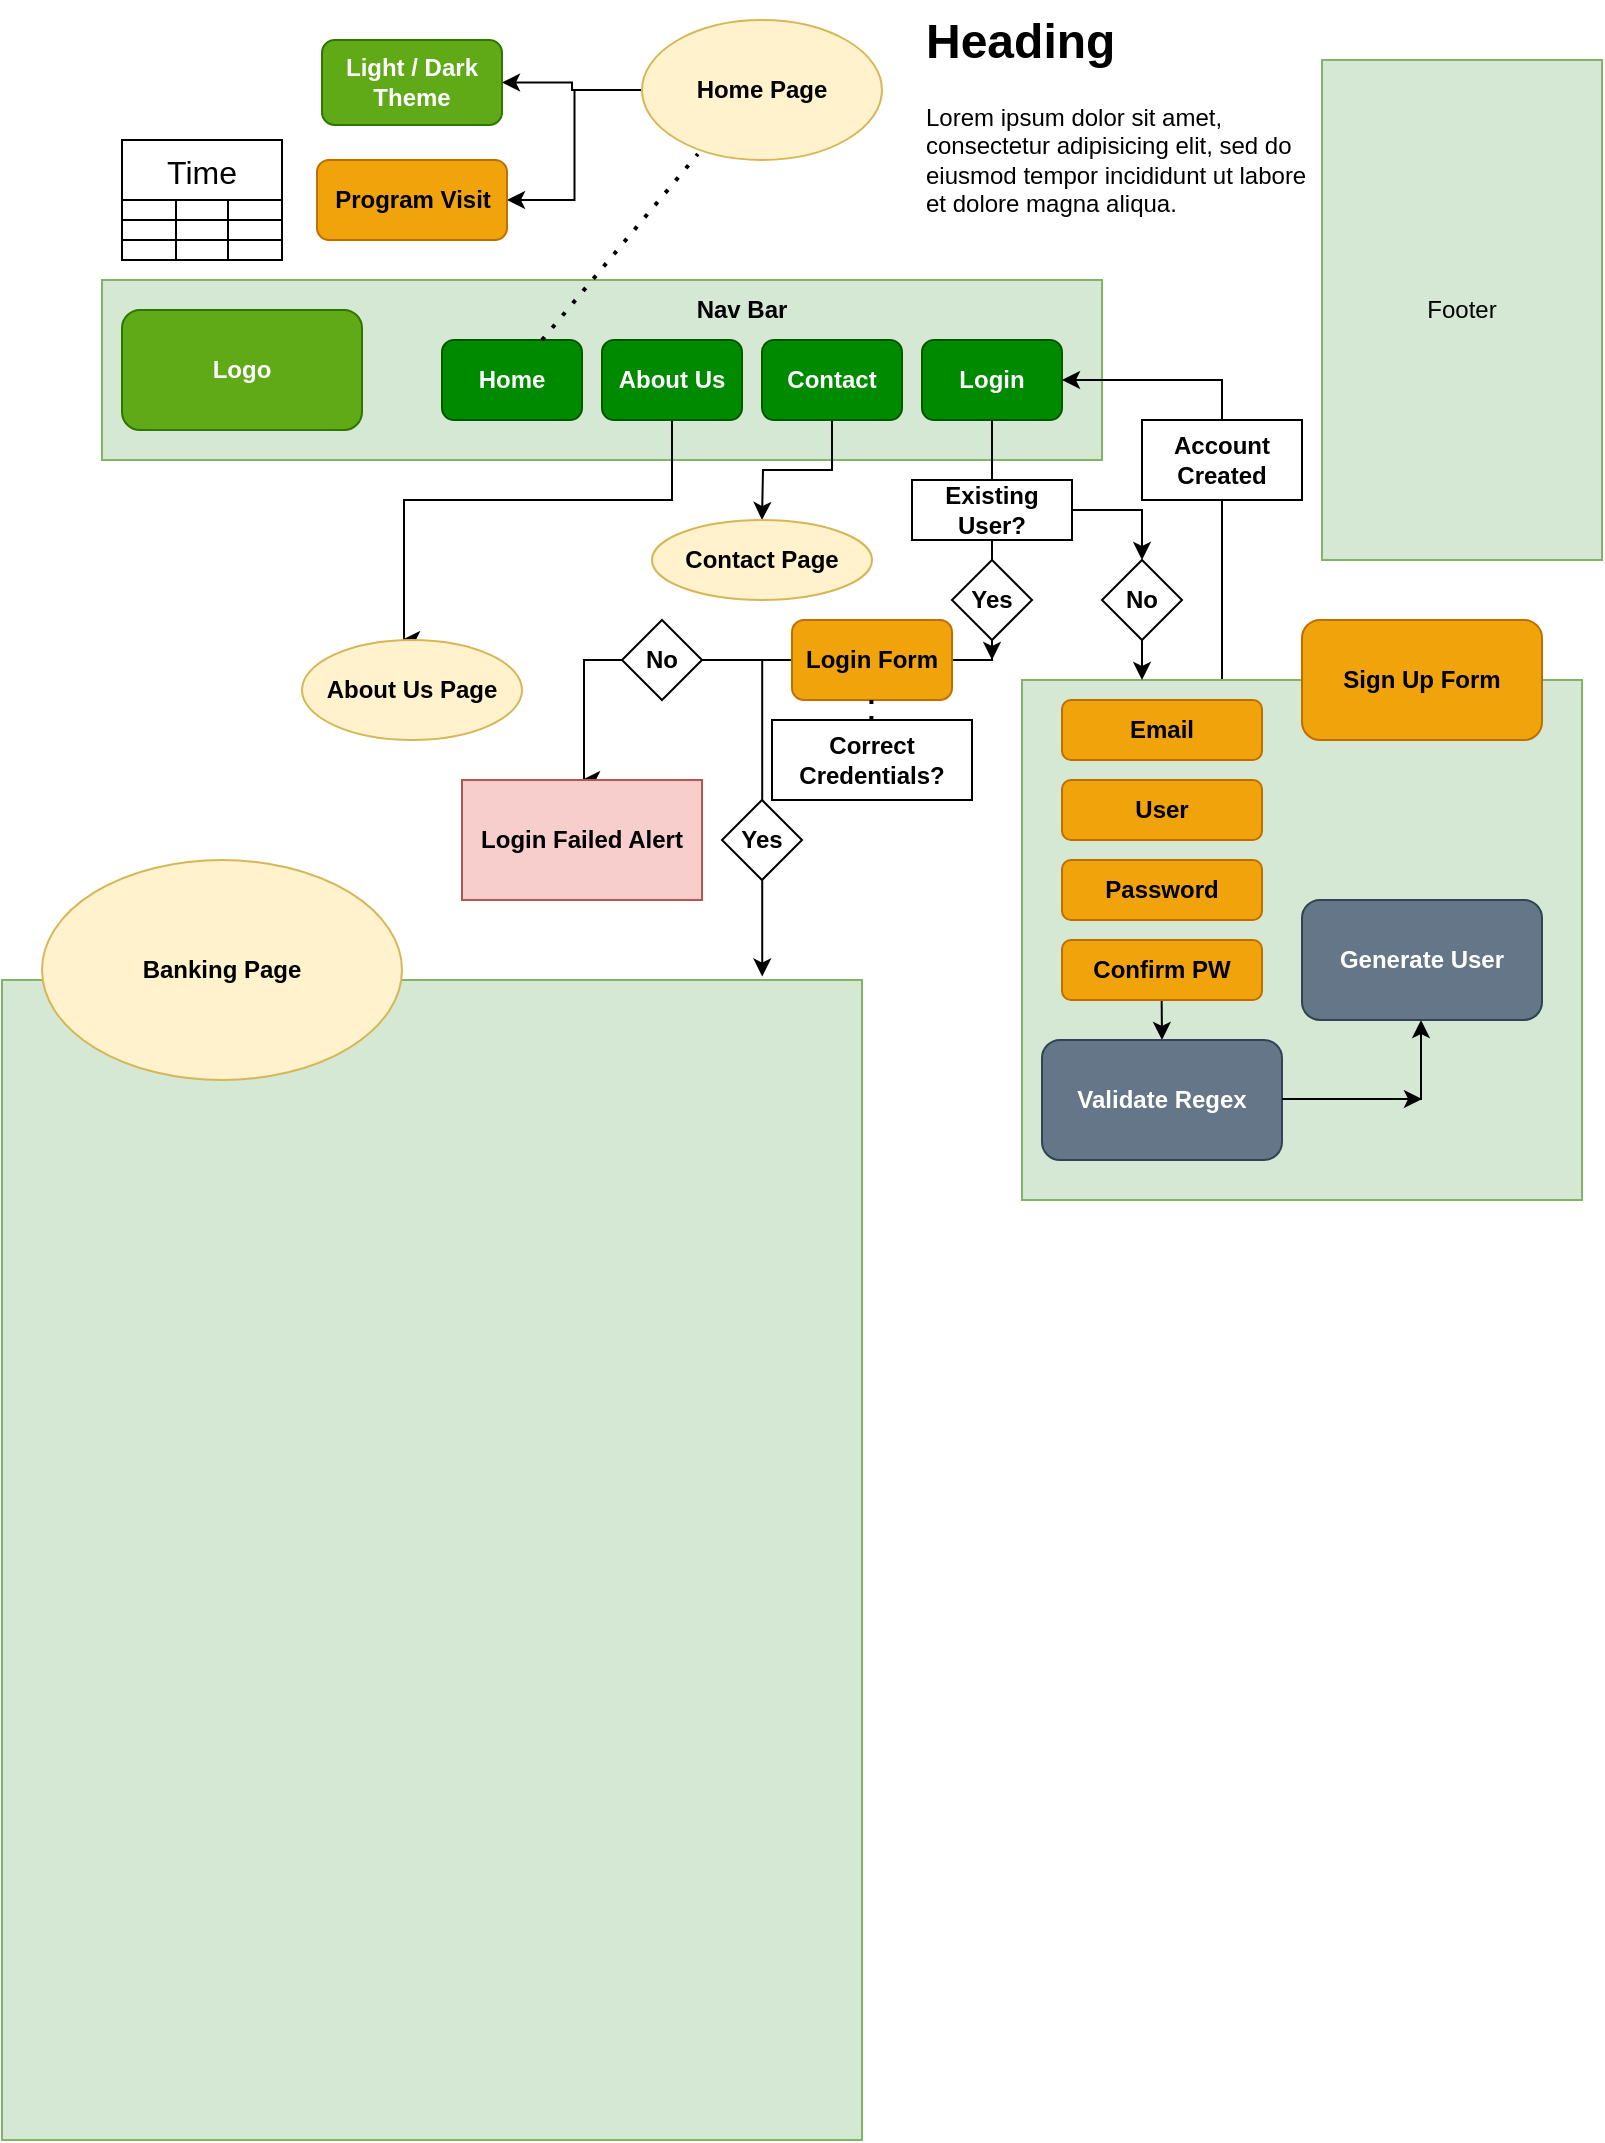 <mxfile version="24.8.9">
  <diagram name="Page-1" id="2-PoORyMGy_y9vsZpG3h">
    <mxGraphModel dx="2206" dy="1148" grid="1" gridSize="10" guides="1" tooltips="1" connect="1" arrows="1" fold="1" page="1" pageScale="1" pageWidth="850" pageHeight="1100" math="0" shadow="0">
      <root>
        <mxCell id="0" />
        <mxCell id="1" parent="0" />
        <mxCell id="FhuHimOJSMJdWpnOMMoI-15" style="edgeStyle=orthogonalEdgeStyle;rounded=0;orthogonalLoop=1;jettySize=auto;html=1;" edge="1" parent="1" source="FhuHimOJSMJdWpnOMMoI-1" target="FhuHimOJSMJdWpnOMMoI-16">
          <mxGeometry relative="1" as="geometry">
            <mxPoint x="280" y="55" as="targetPoint" />
          </mxGeometry>
        </mxCell>
        <mxCell id="FhuHimOJSMJdWpnOMMoI-18" style="edgeStyle=orthogonalEdgeStyle;rounded=0;orthogonalLoop=1;jettySize=auto;html=1;entryX=1;entryY=0.5;entryDx=0;entryDy=0;" edge="1" parent="1" source="FhuHimOJSMJdWpnOMMoI-1" target="FhuHimOJSMJdWpnOMMoI-17">
          <mxGeometry relative="1" as="geometry" />
        </mxCell>
        <mxCell id="FhuHimOJSMJdWpnOMMoI-1" value="&lt;b&gt;Home Page&lt;/b&gt;" style="ellipse;whiteSpace=wrap;html=1;fillColor=#fff2cc;strokeColor=#d6b656;" vertex="1" parent="1">
          <mxGeometry x="350" y="20" width="120" height="70" as="geometry" />
        </mxCell>
        <mxCell id="FhuHimOJSMJdWpnOMMoI-3" value="" style="rounded=0;whiteSpace=wrap;html=1;fillColor=#d5e8d4;strokeColor=#82b366;" vertex="1" parent="1">
          <mxGeometry x="80" y="150" width="500" height="90" as="geometry" />
        </mxCell>
        <mxCell id="FhuHimOJSMJdWpnOMMoI-5" value="Footer" style="rounded=0;whiteSpace=wrap;html=1;fillColor=#d5e8d4;strokeColor=#82b366;" vertex="1" parent="1">
          <mxGeometry x="690" y="40" width="140" height="250" as="geometry" />
        </mxCell>
        <mxCell id="FhuHimOJSMJdWpnOMMoI-6" value="&lt;b&gt;Nav Bar&lt;/b&gt;" style="text;html=1;align=center;verticalAlign=middle;whiteSpace=wrap;rounded=0;" vertex="1" parent="1">
          <mxGeometry x="370" y="150" width="60" height="30" as="geometry" />
        </mxCell>
        <mxCell id="FhuHimOJSMJdWpnOMMoI-8" value="&lt;b&gt;Home&lt;/b&gt;" style="rounded=1;whiteSpace=wrap;html=1;fillColor=#008a00;fontColor=#ffffff;strokeColor=#005700;" vertex="1" parent="1">
          <mxGeometry x="250" y="180" width="70" height="40" as="geometry" />
        </mxCell>
        <mxCell id="FhuHimOJSMJdWpnOMMoI-9" value="&lt;b&gt;Logo&lt;/b&gt;" style="rounded=1;whiteSpace=wrap;html=1;fillColor=#60a917;fontColor=#ffffff;strokeColor=#2D7600;" vertex="1" parent="1">
          <mxGeometry x="90" y="165" width="120" height="60" as="geometry" />
        </mxCell>
        <mxCell id="FhuHimOJSMJdWpnOMMoI-78" style="edgeStyle=orthogonalEdgeStyle;rounded=0;orthogonalLoop=1;jettySize=auto;html=1;" edge="1" parent="1" source="FhuHimOJSMJdWpnOMMoI-12">
          <mxGeometry relative="1" as="geometry">
            <mxPoint x="230" y="330" as="targetPoint" />
            <Array as="points">
              <mxPoint x="365" y="260" />
              <mxPoint x="231" y="260" />
            </Array>
          </mxGeometry>
        </mxCell>
        <mxCell id="FhuHimOJSMJdWpnOMMoI-12" value="&lt;b&gt;About Us&lt;/b&gt;" style="rounded=1;whiteSpace=wrap;html=1;fillColor=#008a00;fontColor=#ffffff;strokeColor=#005700;" vertex="1" parent="1">
          <mxGeometry x="330" y="180" width="70" height="40" as="geometry" />
        </mxCell>
        <mxCell id="FhuHimOJSMJdWpnOMMoI-76" style="edgeStyle=orthogonalEdgeStyle;rounded=0;orthogonalLoop=1;jettySize=auto;html=1;" edge="1" parent="1" source="FhuHimOJSMJdWpnOMMoI-13">
          <mxGeometry relative="1" as="geometry">
            <mxPoint x="410" y="270" as="targetPoint" />
          </mxGeometry>
        </mxCell>
        <mxCell id="FhuHimOJSMJdWpnOMMoI-13" value="&lt;b&gt;Contact&lt;/b&gt;" style="rounded=1;whiteSpace=wrap;html=1;fillColor=#008a00;fontColor=#ffffff;strokeColor=#005700;" vertex="1" parent="1">
          <mxGeometry x="410" y="180" width="70" height="40" as="geometry" />
        </mxCell>
        <mxCell id="FhuHimOJSMJdWpnOMMoI-60" style="edgeStyle=orthogonalEdgeStyle;rounded=0;orthogonalLoop=1;jettySize=auto;html=1;" edge="1" parent="1" source="FhuHimOJSMJdWpnOMMoI-14">
          <mxGeometry relative="1" as="geometry">
            <mxPoint x="525" y="340" as="targetPoint" />
          </mxGeometry>
        </mxCell>
        <mxCell id="FhuHimOJSMJdWpnOMMoI-62" style="edgeStyle=orthogonalEdgeStyle;rounded=0;orthogonalLoop=1;jettySize=auto;html=1;entryX=0.5;entryY=0;entryDx=0;entryDy=0;" edge="1" parent="1" source="FhuHimOJSMJdWpnOMMoI-14" target="FhuHimOJSMJdWpnOMMoI-71">
          <mxGeometry relative="1" as="geometry">
            <mxPoint x="320" y="430" as="targetPoint" />
            <Array as="points">
              <mxPoint x="525" y="340" />
              <mxPoint x="321" y="340" />
            </Array>
          </mxGeometry>
        </mxCell>
        <mxCell id="FhuHimOJSMJdWpnOMMoI-14" value="&lt;b&gt;Login&lt;/b&gt;" style="rounded=1;whiteSpace=wrap;html=1;fillColor=#008a00;fontColor=#ffffff;strokeColor=#005700;" vertex="1" parent="1">
          <mxGeometry x="490" y="180" width="70" height="40" as="geometry" />
        </mxCell>
        <mxCell id="FhuHimOJSMJdWpnOMMoI-16" value="&lt;b&gt;Light / Dark Theme&lt;/b&gt;" style="rounded=1;whiteSpace=wrap;html=1;fillColor=#60a917;fontColor=#ffffff;strokeColor=#2D7600;" vertex="1" parent="1">
          <mxGeometry x="190" y="30" width="90" height="42.5" as="geometry" />
        </mxCell>
        <mxCell id="FhuHimOJSMJdWpnOMMoI-17" value="&lt;b&gt;Program Visit&lt;/b&gt;" style="rounded=1;whiteSpace=wrap;html=1;fillColor=#f0a30a;fontColor=#000000;strokeColor=#BD7000;" vertex="1" parent="1">
          <mxGeometry x="187.5" y="90" width="95" height="40" as="geometry" />
        </mxCell>
        <mxCell id="FhuHimOJSMJdWpnOMMoI-21" value="" style="endArrow=none;dashed=1;html=1;dashPattern=1 3;strokeWidth=2;rounded=0;entryX=0.233;entryY=0.957;entryDx=0;entryDy=0;entryPerimeter=0;" edge="1" parent="1" target="FhuHimOJSMJdWpnOMMoI-1">
          <mxGeometry width="50" height="50" relative="1" as="geometry">
            <mxPoint x="300" y="180" as="sourcePoint" />
            <mxPoint x="350" y="130" as="targetPoint" />
          </mxGeometry>
        </mxCell>
        <mxCell id="FhuHimOJSMJdWpnOMMoI-28" value="&lt;h1 style=&quot;margin-top: 0px;&quot;&gt;Heading&lt;/h1&gt;&lt;p&gt;Lorem ipsum dolor sit amet, consectetur adipisicing elit, sed do eiusmod tempor incididunt ut labore et dolore magna aliqua.&lt;/p&gt;" style="text;html=1;whiteSpace=wrap;overflow=hidden;rounded=0;" vertex="1" parent="1">
          <mxGeometry x="490" y="10" width="200" height="110" as="geometry" />
        </mxCell>
        <mxCell id="FhuHimOJSMJdWpnOMMoI-29" value="Time" style="shape=table;startSize=30;container=1;collapsible=0;childLayout=tableLayout;strokeColor=default;fontSize=16;" vertex="1" parent="1">
          <mxGeometry x="90" y="80" width="80" height="60" as="geometry" />
        </mxCell>
        <mxCell id="FhuHimOJSMJdWpnOMMoI-30" value="" style="shape=tableRow;horizontal=0;startSize=0;swimlaneHead=0;swimlaneBody=0;strokeColor=inherit;top=0;left=0;bottom=0;right=0;collapsible=0;dropTarget=0;fillColor=none;points=[[0,0.5],[1,0.5]];portConstraint=eastwest;fontSize=16;" vertex="1" parent="FhuHimOJSMJdWpnOMMoI-29">
          <mxGeometry y="30" width="80" height="10" as="geometry" />
        </mxCell>
        <mxCell id="FhuHimOJSMJdWpnOMMoI-31" value="" style="shape=partialRectangle;html=1;whiteSpace=wrap;connectable=0;strokeColor=inherit;overflow=hidden;fillColor=none;top=0;left=0;bottom=0;right=0;pointerEvents=1;fontSize=16;" vertex="1" parent="FhuHimOJSMJdWpnOMMoI-30">
          <mxGeometry width="27" height="10" as="geometry">
            <mxRectangle width="27" height="10" as="alternateBounds" />
          </mxGeometry>
        </mxCell>
        <mxCell id="FhuHimOJSMJdWpnOMMoI-32" value="" style="shape=partialRectangle;html=1;whiteSpace=wrap;connectable=0;strokeColor=inherit;overflow=hidden;fillColor=none;top=0;left=0;bottom=0;right=0;pointerEvents=1;fontSize=16;" vertex="1" parent="FhuHimOJSMJdWpnOMMoI-30">
          <mxGeometry x="27" width="26" height="10" as="geometry">
            <mxRectangle width="26" height="10" as="alternateBounds" />
          </mxGeometry>
        </mxCell>
        <mxCell id="FhuHimOJSMJdWpnOMMoI-33" value="" style="shape=partialRectangle;html=1;whiteSpace=wrap;connectable=0;strokeColor=inherit;overflow=hidden;fillColor=none;top=0;left=0;bottom=0;right=0;pointerEvents=1;fontSize=16;" vertex="1" parent="FhuHimOJSMJdWpnOMMoI-30">
          <mxGeometry x="53" width="27" height="10" as="geometry">
            <mxRectangle width="27" height="10" as="alternateBounds" />
          </mxGeometry>
        </mxCell>
        <mxCell id="FhuHimOJSMJdWpnOMMoI-34" value="" style="shape=tableRow;horizontal=0;startSize=0;swimlaneHead=0;swimlaneBody=0;strokeColor=inherit;top=0;left=0;bottom=0;right=0;collapsible=0;dropTarget=0;fillColor=none;points=[[0,0.5],[1,0.5]];portConstraint=eastwest;fontSize=16;" vertex="1" parent="FhuHimOJSMJdWpnOMMoI-29">
          <mxGeometry y="40" width="80" height="10" as="geometry" />
        </mxCell>
        <mxCell id="FhuHimOJSMJdWpnOMMoI-35" value="" style="shape=partialRectangle;html=1;whiteSpace=wrap;connectable=0;strokeColor=inherit;overflow=hidden;fillColor=none;top=0;left=0;bottom=0;right=0;pointerEvents=1;fontSize=16;" vertex="1" parent="FhuHimOJSMJdWpnOMMoI-34">
          <mxGeometry width="27" height="10" as="geometry">
            <mxRectangle width="27" height="10" as="alternateBounds" />
          </mxGeometry>
        </mxCell>
        <mxCell id="FhuHimOJSMJdWpnOMMoI-36" value="" style="shape=partialRectangle;html=1;whiteSpace=wrap;connectable=0;strokeColor=inherit;overflow=hidden;fillColor=none;top=0;left=0;bottom=0;right=0;pointerEvents=1;fontSize=16;" vertex="1" parent="FhuHimOJSMJdWpnOMMoI-34">
          <mxGeometry x="27" width="26" height="10" as="geometry">
            <mxRectangle width="26" height="10" as="alternateBounds" />
          </mxGeometry>
        </mxCell>
        <mxCell id="FhuHimOJSMJdWpnOMMoI-37" value="" style="shape=partialRectangle;html=1;whiteSpace=wrap;connectable=0;strokeColor=inherit;overflow=hidden;fillColor=none;top=0;left=0;bottom=0;right=0;pointerEvents=1;fontSize=16;" vertex="1" parent="FhuHimOJSMJdWpnOMMoI-34">
          <mxGeometry x="53" width="27" height="10" as="geometry">
            <mxRectangle width="27" height="10" as="alternateBounds" />
          </mxGeometry>
        </mxCell>
        <mxCell id="FhuHimOJSMJdWpnOMMoI-38" value="" style="shape=tableRow;horizontal=0;startSize=0;swimlaneHead=0;swimlaneBody=0;strokeColor=inherit;top=0;left=0;bottom=0;right=0;collapsible=0;dropTarget=0;fillColor=none;points=[[0,0.5],[1,0.5]];portConstraint=eastwest;fontSize=16;" vertex="1" parent="FhuHimOJSMJdWpnOMMoI-29">
          <mxGeometry y="50" width="80" height="10" as="geometry" />
        </mxCell>
        <mxCell id="FhuHimOJSMJdWpnOMMoI-39" value="" style="shape=partialRectangle;html=1;whiteSpace=wrap;connectable=0;strokeColor=inherit;overflow=hidden;fillColor=none;top=0;left=0;bottom=0;right=0;pointerEvents=1;fontSize=16;" vertex="1" parent="FhuHimOJSMJdWpnOMMoI-38">
          <mxGeometry width="27" height="10" as="geometry">
            <mxRectangle width="27" height="10" as="alternateBounds" />
          </mxGeometry>
        </mxCell>
        <mxCell id="FhuHimOJSMJdWpnOMMoI-40" value="" style="shape=partialRectangle;html=1;whiteSpace=wrap;connectable=0;strokeColor=inherit;overflow=hidden;fillColor=none;top=0;left=0;bottom=0;right=0;pointerEvents=1;fontSize=16;" vertex="1" parent="FhuHimOJSMJdWpnOMMoI-38">
          <mxGeometry x="27" width="26" height="10" as="geometry">
            <mxRectangle width="26" height="10" as="alternateBounds" />
          </mxGeometry>
        </mxCell>
        <mxCell id="FhuHimOJSMJdWpnOMMoI-41" value="" style="shape=partialRectangle;html=1;whiteSpace=wrap;connectable=0;strokeColor=inherit;overflow=hidden;fillColor=none;top=0;left=0;bottom=0;right=0;pointerEvents=1;fontSize=16;" vertex="1" parent="FhuHimOJSMJdWpnOMMoI-38">
          <mxGeometry x="53" width="27" height="10" as="geometry">
            <mxRectangle width="27" height="10" as="alternateBounds" />
          </mxGeometry>
        </mxCell>
        <mxCell id="FhuHimOJSMJdWpnOMMoI-42" value="" style="rounded=0;whiteSpace=wrap;html=1;fillColor=#d5e8d4;strokeColor=#82b366;" vertex="1" parent="1">
          <mxGeometry x="30" y="500" width="430" height="580" as="geometry" />
        </mxCell>
        <mxCell id="FhuHimOJSMJdWpnOMMoI-92" style="edgeStyle=orthogonalEdgeStyle;rounded=0;orthogonalLoop=1;jettySize=auto;html=1;entryX=1;entryY=0.5;entryDx=0;entryDy=0;" edge="1" parent="1" source="FhuHimOJSMJdWpnOMMoI-43" target="FhuHimOJSMJdWpnOMMoI-14">
          <mxGeometry relative="1" as="geometry">
            <Array as="points">
              <mxPoint x="640" y="200" />
            </Array>
          </mxGeometry>
        </mxCell>
        <mxCell id="FhuHimOJSMJdWpnOMMoI-43" value="" style="rounded=0;whiteSpace=wrap;html=1;fillColor=#d5e8d4;strokeColor=#82b366;" vertex="1" parent="1">
          <mxGeometry x="540" y="350" width="280" height="260" as="geometry" />
        </mxCell>
        <mxCell id="FhuHimOJSMJdWpnOMMoI-50" style="edgeStyle=orthogonalEdgeStyle;rounded=0;orthogonalLoop=1;jettySize=auto;html=1;entryX=0.884;entryY=-0.003;entryDx=0;entryDy=0;entryPerimeter=0;" edge="1" parent="1" source="FhuHimOJSMJdWpnOMMoI-14" target="FhuHimOJSMJdWpnOMMoI-42">
          <mxGeometry relative="1" as="geometry">
            <Array as="points">
              <mxPoint x="525" y="340" />
              <mxPoint x="410" y="340" />
            </Array>
          </mxGeometry>
        </mxCell>
        <mxCell id="FhuHimOJSMJdWpnOMMoI-64" value="&lt;b&gt;Yes&lt;/b&gt;" style="rhombus;whiteSpace=wrap;html=1;" vertex="1" parent="1">
          <mxGeometry x="505" y="290" width="40" height="40" as="geometry" />
        </mxCell>
        <mxCell id="FhuHimOJSMJdWpnOMMoI-68" value="&lt;b&gt;Yes&lt;/b&gt;" style="rhombus;whiteSpace=wrap;html=1;" vertex="1" parent="1">
          <mxGeometry x="390" y="410" width="40" height="40" as="geometry" />
        </mxCell>
        <mxCell id="FhuHimOJSMJdWpnOMMoI-69" value="&lt;b&gt;No&lt;/b&gt;" style="rhombus;whiteSpace=wrap;html=1;" vertex="1" parent="1">
          <mxGeometry x="340" y="320" width="40" height="40" as="geometry" />
        </mxCell>
        <mxCell id="FhuHimOJSMJdWpnOMMoI-71" value="&lt;b&gt;Login Failed Alert&lt;/b&gt;" style="rounded=0;whiteSpace=wrap;html=1;fillColor=#f8cecc;strokeColor=#b85450;" vertex="1" parent="1">
          <mxGeometry x="260" y="400" width="120" height="60" as="geometry" />
        </mxCell>
        <mxCell id="FhuHimOJSMJdWpnOMMoI-77" value="&lt;b&gt;Contact Page&lt;/b&gt;" style="ellipse;whiteSpace=wrap;html=1;fillColor=#fff2cc;strokeColor=#d6b656;" vertex="1" parent="1">
          <mxGeometry x="355" y="270" width="110" height="40" as="geometry" />
        </mxCell>
        <mxCell id="FhuHimOJSMJdWpnOMMoI-79" value="&lt;b&gt;About Us Page&lt;/b&gt;" style="ellipse;whiteSpace=wrap;html=1;fillColor=#fff2cc;strokeColor=#d6b656;" vertex="1" parent="1">
          <mxGeometry x="180" y="330" width="110" height="50" as="geometry" />
        </mxCell>
        <mxCell id="FhuHimOJSMJdWpnOMMoI-80" value="&lt;b&gt;Banking Page&lt;/b&gt;" style="ellipse;whiteSpace=wrap;html=1;fillColor=#fff2cc;strokeColor=#d6b656;" vertex="1" parent="1">
          <mxGeometry x="50" y="440" width="180" height="110" as="geometry" />
        </mxCell>
        <mxCell id="FhuHimOJSMJdWpnOMMoI-83" style="edgeStyle=orthogonalEdgeStyle;rounded=0;orthogonalLoop=1;jettySize=auto;html=1;" edge="1" parent="1" source="FhuHimOJSMJdWpnOMMoI-84">
          <mxGeometry relative="1" as="geometry">
            <mxPoint x="600" y="350" as="targetPoint" />
          </mxGeometry>
        </mxCell>
        <mxCell id="FhuHimOJSMJdWpnOMMoI-82" value="&lt;b&gt;Existing User?&lt;/b&gt;" style="rounded=0;whiteSpace=wrap;html=1;" vertex="1" parent="1">
          <mxGeometry x="485" y="250" width="80" height="30" as="geometry" />
        </mxCell>
        <mxCell id="FhuHimOJSMJdWpnOMMoI-87" value="&lt;b&gt;Sign Up Form&lt;/b&gt;" style="rounded=1;whiteSpace=wrap;html=1;fillColor=#f0a30a;fontColor=#000000;strokeColor=#BD7000;" vertex="1" parent="1">
          <mxGeometry x="680" y="320" width="120" height="60" as="geometry" />
        </mxCell>
        <mxCell id="FhuHimOJSMJdWpnOMMoI-93" value="&lt;b&gt;Account Created&lt;/b&gt;" style="rounded=0;whiteSpace=wrap;html=1;" vertex="1" parent="1">
          <mxGeometry x="600" y="220" width="80" height="40" as="geometry" />
        </mxCell>
        <mxCell id="FhuHimOJSMJdWpnOMMoI-97" value="&lt;b&gt;User&lt;/b&gt;" style="rounded=1;whiteSpace=wrap;html=1;fillColor=#f0a30a;fontColor=#000000;strokeColor=#BD7000;" vertex="1" parent="1">
          <mxGeometry x="560" y="400" width="100" height="30" as="geometry" />
        </mxCell>
        <mxCell id="FhuHimOJSMJdWpnOMMoI-98" value="&lt;b&gt;Password&lt;/b&gt;" style="rounded=1;whiteSpace=wrap;html=1;fillColor=#f0a30a;fontColor=#000000;strokeColor=#BD7000;" vertex="1" parent="1">
          <mxGeometry x="560" y="440" width="100" height="30" as="geometry" />
        </mxCell>
        <mxCell id="FhuHimOJSMJdWpnOMMoI-102" value="" style="endArrow=classic;html=1;rounded=0;" edge="1" parent="1">
          <mxGeometry width="50" height="50" relative="1" as="geometry">
            <mxPoint x="609.7" y="495" as="sourcePoint" />
            <mxPoint x="610" y="530" as="targetPoint" />
          </mxGeometry>
        </mxCell>
        <mxCell id="FhuHimOJSMJdWpnOMMoI-103" value="&lt;b&gt;Validate Regex&lt;/b&gt;" style="rounded=1;whiteSpace=wrap;html=1;fillColor=#647687;fontColor=#ffffff;strokeColor=#314354;" vertex="1" parent="1">
          <mxGeometry x="550" y="530" width="120" height="60" as="geometry" />
        </mxCell>
        <mxCell id="FhuHimOJSMJdWpnOMMoI-104" value="&lt;b&gt;Email&lt;/b&gt;" style="rounded=1;whiteSpace=wrap;html=1;fillColor=#f0a30a;fontColor=#000000;strokeColor=#BD7000;" vertex="1" parent="1">
          <mxGeometry x="560" y="360" width="100" height="30" as="geometry" />
        </mxCell>
        <mxCell id="FhuHimOJSMJdWpnOMMoI-105" value="&lt;b&gt;Confirm PW&lt;/b&gt;" style="rounded=1;whiteSpace=wrap;html=1;fillColor=#f0a30a;fontColor=#000000;strokeColor=#BD7000;" vertex="1" parent="1">
          <mxGeometry x="560" y="480" width="100" height="30" as="geometry" />
        </mxCell>
        <mxCell id="FhuHimOJSMJdWpnOMMoI-106" value="" style="endArrow=classic;html=1;rounded=0;" edge="1" parent="1">
          <mxGeometry width="50" height="50" relative="1" as="geometry">
            <mxPoint x="670" y="559.5" as="sourcePoint" />
            <mxPoint x="740" y="559.5" as="targetPoint" />
          </mxGeometry>
        </mxCell>
        <mxCell id="FhuHimOJSMJdWpnOMMoI-107" value="" style="endArrow=classic;html=1;rounded=0;" edge="1" parent="1">
          <mxGeometry width="50" height="50" relative="1" as="geometry">
            <mxPoint x="739.5" y="560" as="sourcePoint" />
            <mxPoint x="739.5" y="520" as="targetPoint" />
          </mxGeometry>
        </mxCell>
        <mxCell id="FhuHimOJSMJdWpnOMMoI-108" value="&lt;b&gt;Generate User&lt;/b&gt;" style="rounded=1;whiteSpace=wrap;html=1;fillColor=#647687;fontColor=#ffffff;strokeColor=#314354;" vertex="1" parent="1">
          <mxGeometry x="680" y="460" width="120" height="60" as="geometry" />
        </mxCell>
        <mxCell id="FhuHimOJSMJdWpnOMMoI-109" value="" style="edgeStyle=orthogonalEdgeStyle;rounded=0;orthogonalLoop=1;jettySize=auto;html=1;" edge="1" parent="1" source="FhuHimOJSMJdWpnOMMoI-82" target="FhuHimOJSMJdWpnOMMoI-84">
          <mxGeometry relative="1" as="geometry">
            <mxPoint x="600" y="350" as="targetPoint" />
            <mxPoint x="565" y="265" as="sourcePoint" />
          </mxGeometry>
        </mxCell>
        <mxCell id="FhuHimOJSMJdWpnOMMoI-84" value="&lt;b&gt;No&lt;/b&gt;" style="rhombus;whiteSpace=wrap;html=1;" vertex="1" parent="1">
          <mxGeometry x="580" y="290" width="40" height="40" as="geometry" />
        </mxCell>
        <mxCell id="FhuHimOJSMJdWpnOMMoI-110" value="&lt;b&gt;Login Form&lt;/b&gt;" style="rounded=1;whiteSpace=wrap;html=1;fillColor=#f0a30a;fontColor=#000000;strokeColor=#BD7000;" vertex="1" parent="1">
          <mxGeometry x="425" y="320" width="80" height="40" as="geometry" />
        </mxCell>
        <mxCell id="FhuHimOJSMJdWpnOMMoI-113" value="&lt;b&gt;Correct Credentials?&lt;/b&gt;" style="rounded=0;whiteSpace=wrap;html=1;" vertex="1" parent="1">
          <mxGeometry x="415" y="370" width="100" height="40" as="geometry" />
        </mxCell>
        <mxCell id="FhuHimOJSMJdWpnOMMoI-114" value="" style="endArrow=none;dashed=1;html=1;dashPattern=1 3;strokeWidth=2;rounded=0;" edge="1" parent="1">
          <mxGeometry width="50" height="50" relative="1" as="geometry">
            <mxPoint x="464.71" y="370" as="sourcePoint" />
            <mxPoint x="464.71" y="360" as="targetPoint" />
          </mxGeometry>
        </mxCell>
      </root>
    </mxGraphModel>
  </diagram>
</mxfile>
